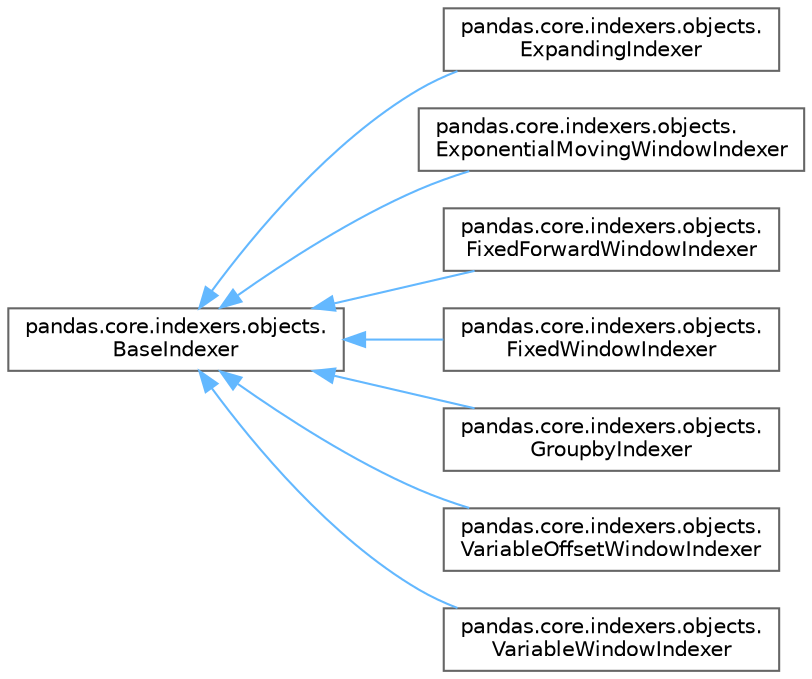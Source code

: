 digraph "Graphical Class Hierarchy"
{
 // LATEX_PDF_SIZE
  bgcolor="transparent";
  edge [fontname=Helvetica,fontsize=10,labelfontname=Helvetica,labelfontsize=10];
  node [fontname=Helvetica,fontsize=10,shape=box,height=0.2,width=0.4];
  rankdir="LR";
  Node0 [id="Node000000",label="pandas.core.indexers.objects.\lBaseIndexer",height=0.2,width=0.4,color="grey40", fillcolor="white", style="filled",URL="$d1/dad/classpandas_1_1core_1_1indexers_1_1objects_1_1BaseIndexer.html",tooltip=" "];
  Node0 -> Node1 [id="edge4572_Node000000_Node000001",dir="back",color="steelblue1",style="solid",tooltip=" "];
  Node1 [id="Node000001",label="pandas.core.indexers.objects.\lExpandingIndexer",height=0.2,width=0.4,color="grey40", fillcolor="white", style="filled",URL="$d9/d84/classpandas_1_1core_1_1indexers_1_1objects_1_1ExpandingIndexer.html",tooltip=" "];
  Node0 -> Node2 [id="edge4573_Node000000_Node000002",dir="back",color="steelblue1",style="solid",tooltip=" "];
  Node2 [id="Node000002",label="pandas.core.indexers.objects.\lExponentialMovingWindowIndexer",height=0.2,width=0.4,color="grey40", fillcolor="white", style="filled",URL="$da/db6/classpandas_1_1core_1_1indexers_1_1objects_1_1ExponentialMovingWindowIndexer.html",tooltip=" "];
  Node0 -> Node3 [id="edge4574_Node000000_Node000003",dir="back",color="steelblue1",style="solid",tooltip=" "];
  Node3 [id="Node000003",label="pandas.core.indexers.objects.\lFixedForwardWindowIndexer",height=0.2,width=0.4,color="grey40", fillcolor="white", style="filled",URL="$d0/d67/classpandas_1_1core_1_1indexers_1_1objects_1_1FixedForwardWindowIndexer.html",tooltip=" "];
  Node0 -> Node4 [id="edge4575_Node000000_Node000004",dir="back",color="steelblue1",style="solid",tooltip=" "];
  Node4 [id="Node000004",label="pandas.core.indexers.objects.\lFixedWindowIndexer",height=0.2,width=0.4,color="grey40", fillcolor="white", style="filled",URL="$da/d14/classpandas_1_1core_1_1indexers_1_1objects_1_1FixedWindowIndexer.html",tooltip=" "];
  Node0 -> Node5 [id="edge4576_Node000000_Node000005",dir="back",color="steelblue1",style="solid",tooltip=" "];
  Node5 [id="Node000005",label="pandas.core.indexers.objects.\lGroupbyIndexer",height=0.2,width=0.4,color="grey40", fillcolor="white", style="filled",URL="$d0/de9/classpandas_1_1core_1_1indexers_1_1objects_1_1GroupbyIndexer.html",tooltip=" "];
  Node0 -> Node6 [id="edge4577_Node000000_Node000006",dir="back",color="steelblue1",style="solid",tooltip=" "];
  Node6 [id="Node000006",label="pandas.core.indexers.objects.\lVariableOffsetWindowIndexer",height=0.2,width=0.4,color="grey40", fillcolor="white", style="filled",URL="$d6/d44/classpandas_1_1core_1_1indexers_1_1objects_1_1VariableOffsetWindowIndexer.html",tooltip=" "];
  Node0 -> Node7 [id="edge4578_Node000000_Node000007",dir="back",color="steelblue1",style="solid",tooltip=" "];
  Node7 [id="Node000007",label="pandas.core.indexers.objects.\lVariableWindowIndexer",height=0.2,width=0.4,color="grey40", fillcolor="white", style="filled",URL="$dc/d20/classpandas_1_1core_1_1indexers_1_1objects_1_1VariableWindowIndexer.html",tooltip=" "];
}
